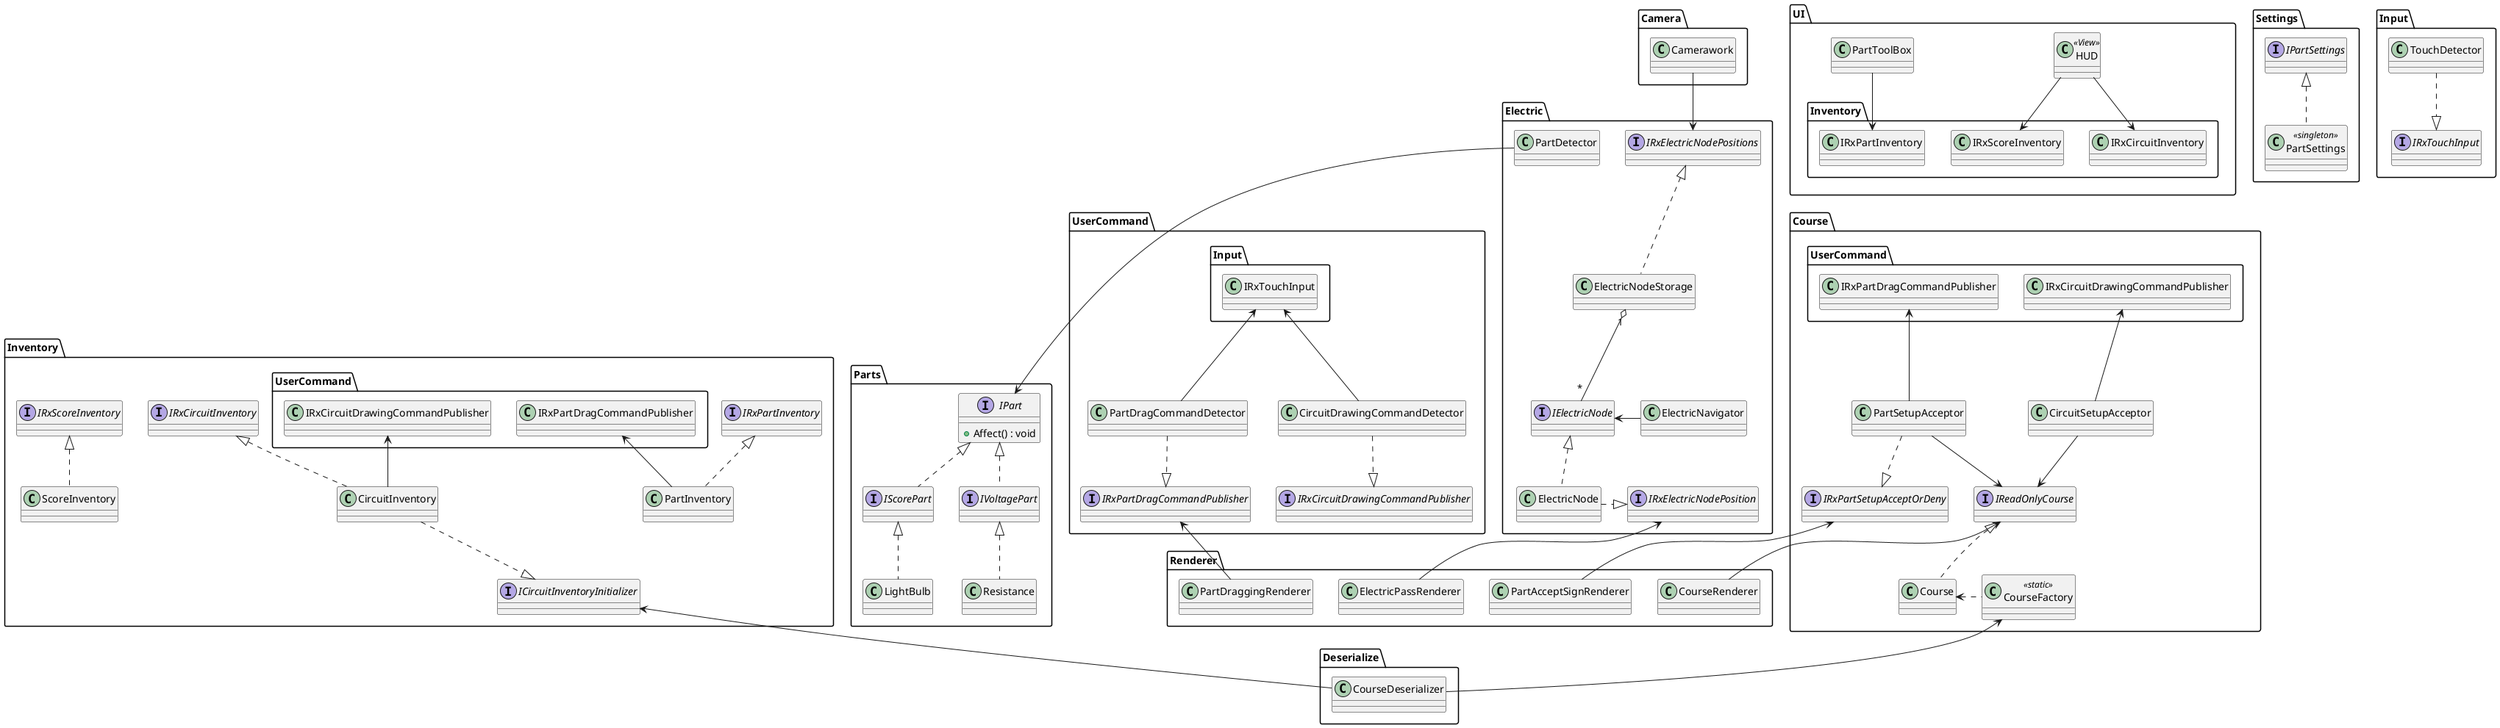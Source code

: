 @startuml ElSchema

namespace UI {
    class HUD <<View>>
    HUD --> Inventory.IRxCircuitInventory
    HUD --> Inventory.IRxScoreInventory

    class PartToolBox
    PartToolBox --> Inventory.IRxPartInventory
}

namespace Inventory {
    ' 所持している電気回路部品の個数を管理する
    class PartInventory
    interface IRxPartInventory
    IRxPartInventory <|.. PartInventory
    UserCommand.IRxPartDragCommandPublisher <-- PartInventory
    ' 所持している導線の長さを管理する
    class CircuitInventory
    interface IRxCircuitInventory
    IRxCircuitInventory <|.. CircuitInventory
    interface ICircuitInventoryInitializer
    CircuitInventory ..|> ICircuitInventoryInitializer
    UserCommand.IRxCircuitDrawingCommandPublisher <-- CircuitInventory
    ' 所持しているスコアを管理する
    class ScoreInventory
    interface IRxScoreInventory
    IRxScoreInventory <|.. ScoreInventory
}

namespace Course {
    ' コースそのもの
    class Course
    interface IReadOnlyCourse
    IReadOnlyCourse <|.. Course

    class CourseFactory<<static>>
    CourseFactory .left> Course

    ' 電気回路部品の設置可否を判断する
    class PartSetupAcceptor
    UserCommand.IRxPartDragCommandPublisher <-- PartSetupAcceptor
    ' 受け付けた部品配置承認依頼の承認・否認を配信する
    interface IRxPartSetupAcceptOrDeny
    PartSetupAcceptor ..|> IRxPartSetupAcceptOrDeny
    PartSetupAcceptor --> IReadOnlyCourse

    ' 導線の設置可否を判断する
    class CircuitSetupAcceptor
    UserCommand.IRxCircuitDrawingCommandPublisher <-- CircuitSetupAcceptor
    CircuitSetupAcceptor --> IReadOnlyCourse
}

namespace Deserialize {
    ' コースデータを読み込んで解釈する
    class CourseDeserializer
    Inventory.ICircuitInventoryInitializer <-- CourseDeserializer
    Course.CourseFactory <-- CourseDeserializer
}

namespace Settings {
    ' Partのマスターデータを設定する
    class PartSettings<<singleton>>
    interface IPartSettings
    IPartSettings <|.. PartSettings
}

namespace UserCommand {
    ' ユーザーが部品をドラッグしていることを検知する
    interface IRxPartDragCommandPublisher
    class PartDragCommandDetector
    PartDragCommandDetector ..|> IRxPartDragCommandPublisher
    Input.IRxTouchInput <-- PartDragCommandDetector

    ' ユーザーが導線を描画していることを検知する
    interface IRxCircuitDrawingCommandPublisher
    class CircuitDrawingCommandDetector
    CircuitDrawingCommandDetector ..|> IRxCircuitDrawingCommandPublisher
    Input.IRxTouchInput <-- CircuitDrawingCommandDetector
}

' 電気回路図の部品
namespace Parts {
    interface IPart {
        +Affect() : void
    }
    ' 電気が到達するとスコアに影響を与える
    interface IScorePart{

    }
    ' 電気が到達すると電圧に影響を与える
    interface IVoltagePart {

    }

    IPart <|.. IScorePart
    IPart <|.. IVoltagePart

    ' 抵抗
    class Resistance
    ' 電球
    class LightBulb

    IVoltagePart <|.. Resistance
    IScorePart <|.. LightBulb
}

namespace Electric {
    ' 電気の先頭
    class ElectricNode
    interface IElectricNode
    interface IRxElectricNodePosition
    IElectricNode <|.. ElectricNode
    ElectricNode .|> IRxElectricNodePosition
    ' 電気が進む先を決定する
    class ElectricNavigator
    IElectricNode <- ElectricNavigator
    ' 電気が何らかの部品に到達したことを検知する
    class PartDetector
    ' 画面上に存在する電気ノードを保持する
    class ElectricNodeStorage
    interface IRxElectricNodePositions
    IRxElectricNodePositions <|.. ElectricNodeStorage
    ElectricNodeStorage "1" o-- "*" IElectricNode

    PartDetector ---> Parts.IPart
}

namespace Camera {
    class Camerawork
    Camerawork --> Electric.IRxElectricNodePositions
}

namespace Input {
    ' タッチ入力を検知する
    interface IRxTouchInput
    class TouchDetector 
    TouchDetector ..|> IRxTouchInput
}


namespace Renderer {
    ' 導線と電気回路部品のレンダラー
    class CourseRenderer
    Course.IReadOnlyCourse <-- CourseRenderer
    ' 電気の軌跡のレンダラー
    class ElectricPassRenderer
    Electric.IRxElectricNodePosition <-- ElectricPassRenderer
    ' 部品配置プレビューサインのレンダラー
    class PartAcceptSignRenderer
    Course.IRxPartSetupAcceptOrDeny <-- PartAcceptSignRenderer
    ' ドラッグ中の軌跡を描画するレンダラー
    class PartDraggingRenderer
    UserCommand.IRxPartDragCommandPublisher <-- PartDraggingRenderer
}

@enduml